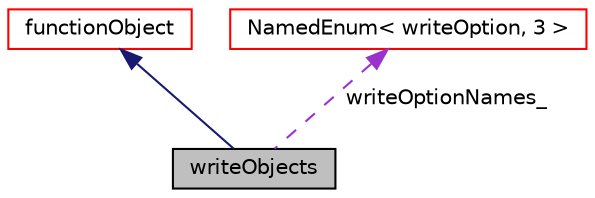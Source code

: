 digraph "writeObjects"
{
  bgcolor="transparent";
  edge [fontname="Helvetica",fontsize="10",labelfontname="Helvetica",labelfontsize="10"];
  node [fontname="Helvetica",fontsize="10",shape=record];
  Node2 [label="writeObjects",height=0.2,width=0.4,color="black", fillcolor="grey75", style="filled", fontcolor="black"];
  Node3 -> Node2 [dir="back",color="midnightblue",fontsize="10",style="solid",fontname="Helvetica"];
  Node3 [label="functionObject",height=0.2,width=0.4,color="red",URL="$a27217.html",tooltip="Abstract base-class for Time/database function objects. "];
  Node5 -> Node2 [dir="back",color="darkorchid3",fontsize="10",style="dashed",label=" writeOptionNames_" ,fontname="Helvetica"];
  Node5 [label="NamedEnum\< writeOption, 3 \>",height=0.2,width=0.4,color="red",URL="$a27113.html"];
}
